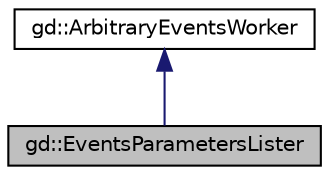 digraph "gd::EventsParametersLister"
{
  edge [fontname="Helvetica",fontsize="10",labelfontname="Helvetica",labelfontsize="10"];
  node [fontname="Helvetica",fontsize="10",shape=record];
  Node1 [label="gd::EventsParametersLister",height=0.2,width=0.4,color="black", fillcolor="grey75", style="filled" fontcolor="black"];
  Node2 -> Node1 [dir="back",color="midnightblue",fontsize="10",style="solid",fontname="Helvetica"];
  Node2 [label="gd::ArbitraryEventsWorker",height=0.2,width=0.4,color="black", fillcolor="white", style="filled",URL="$classgd_1_1_arbitrary_events_worker.html",tooltip="ArbitraryEventsWorker is an abstract class used to browse events (and instructions) and do some work ..."];
}
